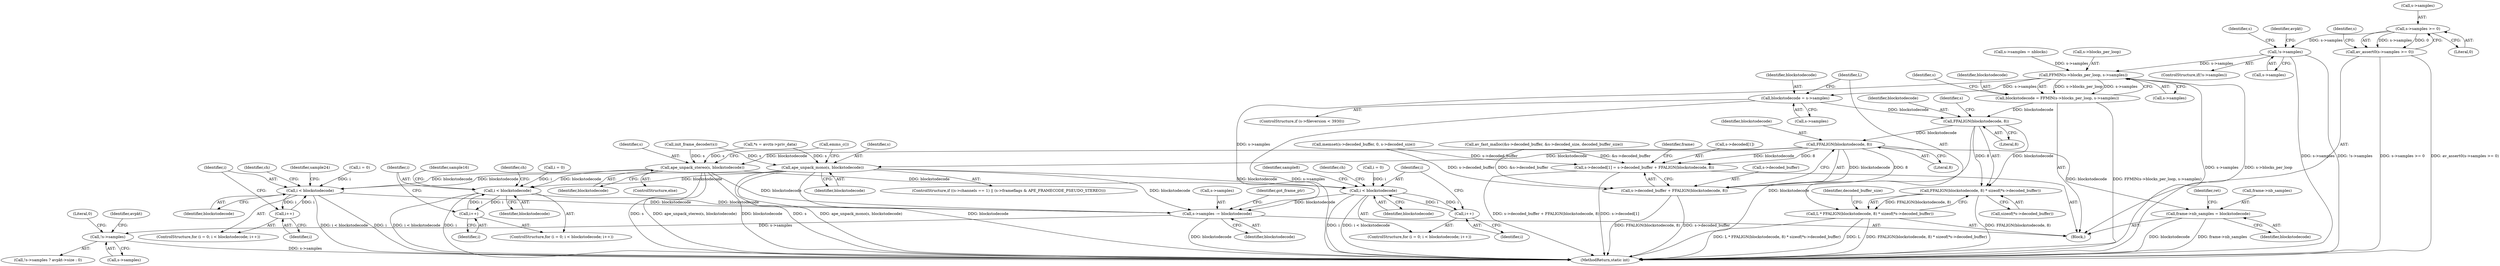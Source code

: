 digraph "0_FFmpeg_ba4beaf6149f7241c8bd85fe853318c2f6837ad0@pointer" {
"1000136" [label="(Call,s->samples >= 0)"];
"1000135" [label="(Call,av_assert0(s->samples >= 0))"];
"1000142" [label="(Call,!s->samples)"];
"1000422" [label="(Call,FFMIN(s->blocks_per_loop, s->samples))"];
"1000420" [label="(Call,blockstodecode = FFMIN(s->blocks_per_loop, s->samples))"];
"1000443" [label="(Call,FFALIGN(blockstodecode, 8))"];
"1000442" [label="(Call,FFALIGN(blockstodecode, 8) * sizeof(*s->decoded_buffer))"];
"1000440" [label="(Call,L * FFALIGN(blockstodecode, 8) * sizeof(*s->decoded_buffer))"];
"1000500" [label="(Call,FFALIGN(blockstodecode, 8))"];
"1000490" [label="(Call,s->decoded[1] = s->decoded_buffer + FFALIGN(blockstodecode, 8))"];
"1000496" [label="(Call,s->decoded_buffer + FFALIGN(blockstodecode, 8))"];
"1000503" [label="(Call,frame->nb_samples = blockstodecode)"];
"1000536" [label="(Call,ape_unpack_mono(s, blockstodecode))"];
"1000591" [label="(Call,i < blockstodecode)"];
"1000594" [label="(Call,i++)"];
"1000700" [label="(Call,s->samples -= blockstodecode)"];
"1000711" [label="(Call,!s->samples)"];
"1000638" [label="(Call,i < blockstodecode)"];
"1000641" [label="(Call,i++)"];
"1000681" [label="(Call,i < blockstodecode)"];
"1000684" [label="(Call,i++)"];
"1000540" [label="(Call,ape_unpack_stereo(s, blockstodecode))"];
"1000435" [label="(Call,blockstodecode = s->samples)"];
"1000503" [label="(Call,frame->nb_samples = blockstodecode)"];
"1000710" [label="(Call,!s->samples ? avpkt->size : 0)"];
"1000707" [label="(Identifier,got_frame_ptr)"];
"1000143" [label="(Call,s->samples)"];
"1000538" [label="(Identifier,blockstodecode)"];
"1000420" [label="(Call,blockstodecode = FFMIN(s->blocks_per_loop, s->samples))"];
"1000712" [label="(Call,s->samples)"];
"1000524" [label="(ControlStructure,if ((s->channels == 1) || (s->frameflags & APE_FRAMECODE_PSEUDO_STEREO)))"];
"1000711" [label="(Call,!s->samples)"];
"1000432" [label="(Identifier,s)"];
"1000541" [label="(Identifier,s)"];
"1000445" [label="(Literal,8)"];
"1000135" [label="(Call,av_assert0(s->samples >= 0))"];
"1000537" [label="(Identifier,s)"];
"1000640" [label="(Identifier,blockstodecode)"];
"1000642" [label="(Identifier,i)"];
"1000646" [label="(Identifier,sample16)"];
"1000689" [label="(Identifier,sample24)"];
"1000685" [label="(Identifier,i)"];
"1000591" [label="(Call,i < blockstodecode)"];
"1000588" [label="(Call,i = 0)"];
"1000449" [label="(Identifier,s)"];
"1000599" [label="(Identifier,sample8)"];
"1000140" [label="(Literal,0)"];
"1000587" [label="(ControlStructure,for (i = 0; i < blockstodecode; i++))"];
"1000638" [label="(Call,i < blockstodecode)"];
"1000507" [label="(Identifier,blockstodecode)"];
"1000473" [label="(Call,memset(s->decoded_buffer, 0, s->decoded_size))"];
"1000593" [label="(Identifier,blockstodecode)"];
"1000536" [label="(Call,ape_unpack_mono(s, blockstodecode))"];
"1000719" [label="(MethodReturn,static int)"];
"1000444" [label="(Identifier,blockstodecode)"];
"1000453" [label="(Identifier,decoded_buffer_size)"];
"1000511" [label="(Identifier,ret)"];
"1000441" [label="(Identifier,L)"];
"1000678" [label="(Call,i = 0)"];
"1000623" [label="(Identifier,ch)"];
"1000634" [label="(ControlStructure,for (i = 0; i < blockstodecode; i++))"];
"1000421" [label="(Identifier,blockstodecode)"];
"1000144" [label="(Identifier,s)"];
"1000435" [label="(Call,blockstodecode = s->samples)"];
"1000455" [label="(Call,av_fast_malloc(&s->decoded_buffer, &s->decoded_size, decoded_buffer_size))"];
"1000401" [label="(Call,s->samples = nblocks)"];
"1000505" [label="(Identifier,frame)"];
"1000543" [label="(Call,emms_c())"];
"1000137" [label="(Call,s->samples)"];
"1000684" [label="(Call,i++)"];
"1000422" [label="(Call,FFMIN(s->blocks_per_loop, s->samples))"];
"1000442" [label="(Call,FFALIGN(blockstodecode, 8) * sizeof(*s->decoded_buffer))"];
"1000446" [label="(Call,sizeof(*s->decoded_buffer))"];
"1000409" [label="(Identifier,s)"];
"1000595" [label="(Identifier,i)"];
"1000716" [label="(Identifier,avpkt)"];
"1000594" [label="(Call,i++)"];
"1000700" [label="(Call,s->samples -= blockstodecode)"];
"1000426" [label="(Call,s->samples)"];
"1000682" [label="(Identifier,i)"];
"1000429" [label="(ControlStructure,if (s->fileversion < 3930))"];
"1000502" [label="(Literal,8)"];
"1000540" [label="(Call,ape_unpack_stereo(s, blockstodecode))"];
"1000497" [label="(Call,s->decoded_buffer)"];
"1000718" [label="(Literal,0)"];
"1000141" [label="(ControlStructure,if(!s->samples))"];
"1000440" [label="(Call,L * FFALIGN(blockstodecode, 8) * sizeof(*s->decoded_buffer))"];
"1000110" [label="(Block,)"];
"1000501" [label="(Identifier,blockstodecode)"];
"1000542" [label="(Identifier,blockstodecode)"];
"1000391" [label="(Call,init_frame_decoder(s))"];
"1000641" [label="(Call,i++)"];
"1000423" [label="(Call,s->blocks_per_loop)"];
"1000437" [label="(Call,s->samples)"];
"1000539" [label="(ControlStructure,else)"];
"1000443" [label="(Call,FFALIGN(blockstodecode, 8))"];
"1000136" [label="(Call,s->samples >= 0)"];
"1000491" [label="(Call,s->decoded[1])"];
"1000677" [label="(ControlStructure,for (i = 0; i < blockstodecode; i++))"];
"1000592" [label="(Identifier,i)"];
"1000142" [label="(Call,!s->samples)"];
"1000153" [label="(Identifier,avpkt)"];
"1000681" [label="(Call,i < blockstodecode)"];
"1000500" [label="(Call,FFALIGN(blockstodecode, 8))"];
"1000704" [label="(Identifier,blockstodecode)"];
"1000639" [label="(Identifier,i)"];
"1000490" [label="(Call,s->decoded[1] = s->decoded_buffer + FFALIGN(blockstodecode, 8))"];
"1000683" [label="(Identifier,blockstodecode)"];
"1000666" [label="(Identifier,ch)"];
"1000701" [label="(Call,s->samples)"];
"1000504" [label="(Call,frame->nb_samples)"];
"1000122" [label="(Call,*s = avctx->priv_data)"];
"1000576" [label="(Identifier,ch)"];
"1000635" [label="(Call,i = 0)"];
"1000496" [label="(Call,s->decoded_buffer + FFALIGN(blockstodecode, 8))"];
"1000436" [label="(Identifier,blockstodecode)"];
"1000136" -> "1000135"  [label="AST: "];
"1000136" -> "1000140"  [label="CFG: "];
"1000137" -> "1000136"  [label="AST: "];
"1000140" -> "1000136"  [label="AST: "];
"1000135" -> "1000136"  [label="CFG: "];
"1000136" -> "1000135"  [label="DDG: s->samples"];
"1000136" -> "1000135"  [label="DDG: 0"];
"1000136" -> "1000142"  [label="DDG: s->samples"];
"1000135" -> "1000110"  [label="AST: "];
"1000144" -> "1000135"  [label="CFG: "];
"1000135" -> "1000719"  [label="DDG: av_assert0(s->samples >= 0)"];
"1000135" -> "1000719"  [label="DDG: s->samples >= 0"];
"1000142" -> "1000141"  [label="AST: "];
"1000142" -> "1000143"  [label="CFG: "];
"1000143" -> "1000142"  [label="AST: "];
"1000153" -> "1000142"  [label="CFG: "];
"1000409" -> "1000142"  [label="CFG: "];
"1000142" -> "1000719"  [label="DDG: !s->samples"];
"1000142" -> "1000719"  [label="DDG: s->samples"];
"1000142" -> "1000422"  [label="DDG: s->samples"];
"1000422" -> "1000420"  [label="AST: "];
"1000422" -> "1000426"  [label="CFG: "];
"1000423" -> "1000422"  [label="AST: "];
"1000426" -> "1000422"  [label="AST: "];
"1000420" -> "1000422"  [label="CFG: "];
"1000422" -> "1000719"  [label="DDG: s->samples"];
"1000422" -> "1000719"  [label="DDG: s->blocks_per_loop"];
"1000422" -> "1000420"  [label="DDG: s->blocks_per_loop"];
"1000422" -> "1000420"  [label="DDG: s->samples"];
"1000401" -> "1000422"  [label="DDG: s->samples"];
"1000422" -> "1000435"  [label="DDG: s->samples"];
"1000422" -> "1000700"  [label="DDG: s->samples"];
"1000420" -> "1000110"  [label="AST: "];
"1000421" -> "1000420"  [label="AST: "];
"1000432" -> "1000420"  [label="CFG: "];
"1000420" -> "1000719"  [label="DDG: FFMIN(s->blocks_per_loop, s->samples)"];
"1000420" -> "1000443"  [label="DDG: blockstodecode"];
"1000443" -> "1000442"  [label="AST: "];
"1000443" -> "1000445"  [label="CFG: "];
"1000444" -> "1000443"  [label="AST: "];
"1000445" -> "1000443"  [label="AST: "];
"1000449" -> "1000443"  [label="CFG: "];
"1000443" -> "1000719"  [label="DDG: blockstodecode"];
"1000443" -> "1000442"  [label="DDG: blockstodecode"];
"1000443" -> "1000442"  [label="DDG: 8"];
"1000435" -> "1000443"  [label="DDG: blockstodecode"];
"1000443" -> "1000500"  [label="DDG: blockstodecode"];
"1000442" -> "1000440"  [label="AST: "];
"1000442" -> "1000446"  [label="CFG: "];
"1000446" -> "1000442"  [label="AST: "];
"1000440" -> "1000442"  [label="CFG: "];
"1000442" -> "1000719"  [label="DDG: FFALIGN(blockstodecode, 8)"];
"1000442" -> "1000440"  [label="DDG: FFALIGN(blockstodecode, 8)"];
"1000440" -> "1000110"  [label="AST: "];
"1000441" -> "1000440"  [label="AST: "];
"1000453" -> "1000440"  [label="CFG: "];
"1000440" -> "1000719"  [label="DDG: FFALIGN(blockstodecode, 8) * sizeof(*s->decoded_buffer)"];
"1000440" -> "1000719"  [label="DDG: L * FFALIGN(blockstodecode, 8) * sizeof(*s->decoded_buffer)"];
"1000440" -> "1000719"  [label="DDG: L"];
"1000500" -> "1000496"  [label="AST: "];
"1000500" -> "1000502"  [label="CFG: "];
"1000501" -> "1000500"  [label="AST: "];
"1000502" -> "1000500"  [label="AST: "];
"1000496" -> "1000500"  [label="CFG: "];
"1000500" -> "1000490"  [label="DDG: blockstodecode"];
"1000500" -> "1000490"  [label="DDG: 8"];
"1000500" -> "1000496"  [label="DDG: blockstodecode"];
"1000500" -> "1000496"  [label="DDG: 8"];
"1000500" -> "1000503"  [label="DDG: blockstodecode"];
"1000500" -> "1000536"  [label="DDG: blockstodecode"];
"1000500" -> "1000540"  [label="DDG: blockstodecode"];
"1000490" -> "1000110"  [label="AST: "];
"1000490" -> "1000496"  [label="CFG: "];
"1000491" -> "1000490"  [label="AST: "];
"1000496" -> "1000490"  [label="AST: "];
"1000505" -> "1000490"  [label="CFG: "];
"1000490" -> "1000719"  [label="DDG: s->decoded_buffer + FFALIGN(blockstodecode, 8)"];
"1000490" -> "1000719"  [label="DDG: s->decoded[1]"];
"1000455" -> "1000490"  [label="DDG: &s->decoded_buffer"];
"1000473" -> "1000490"  [label="DDG: s->decoded_buffer"];
"1000497" -> "1000496"  [label="AST: "];
"1000496" -> "1000719"  [label="DDG: s->decoded_buffer"];
"1000496" -> "1000719"  [label="DDG: FFALIGN(blockstodecode, 8)"];
"1000455" -> "1000496"  [label="DDG: &s->decoded_buffer"];
"1000473" -> "1000496"  [label="DDG: s->decoded_buffer"];
"1000503" -> "1000110"  [label="AST: "];
"1000503" -> "1000507"  [label="CFG: "];
"1000504" -> "1000503"  [label="AST: "];
"1000507" -> "1000503"  [label="AST: "];
"1000511" -> "1000503"  [label="CFG: "];
"1000503" -> "1000719"  [label="DDG: blockstodecode"];
"1000503" -> "1000719"  [label="DDG: frame->nb_samples"];
"1000536" -> "1000524"  [label="AST: "];
"1000536" -> "1000538"  [label="CFG: "];
"1000537" -> "1000536"  [label="AST: "];
"1000538" -> "1000536"  [label="AST: "];
"1000543" -> "1000536"  [label="CFG: "];
"1000536" -> "1000719"  [label="DDG: ape_unpack_mono(s, blockstodecode)"];
"1000536" -> "1000719"  [label="DDG: blockstodecode"];
"1000536" -> "1000719"  [label="DDG: s"];
"1000391" -> "1000536"  [label="DDG: s"];
"1000122" -> "1000536"  [label="DDG: s"];
"1000536" -> "1000591"  [label="DDG: blockstodecode"];
"1000536" -> "1000638"  [label="DDG: blockstodecode"];
"1000536" -> "1000681"  [label="DDG: blockstodecode"];
"1000536" -> "1000700"  [label="DDG: blockstodecode"];
"1000591" -> "1000587"  [label="AST: "];
"1000591" -> "1000593"  [label="CFG: "];
"1000592" -> "1000591"  [label="AST: "];
"1000593" -> "1000591"  [label="AST: "];
"1000599" -> "1000591"  [label="CFG: "];
"1000576" -> "1000591"  [label="CFG: "];
"1000591" -> "1000719"  [label="DDG: i"];
"1000591" -> "1000719"  [label="DDG: i < blockstodecode"];
"1000588" -> "1000591"  [label="DDG: i"];
"1000594" -> "1000591"  [label="DDG: i"];
"1000540" -> "1000591"  [label="DDG: blockstodecode"];
"1000591" -> "1000594"  [label="DDG: i"];
"1000591" -> "1000700"  [label="DDG: blockstodecode"];
"1000594" -> "1000587"  [label="AST: "];
"1000594" -> "1000595"  [label="CFG: "];
"1000595" -> "1000594"  [label="AST: "];
"1000592" -> "1000594"  [label="CFG: "];
"1000700" -> "1000110"  [label="AST: "];
"1000700" -> "1000704"  [label="CFG: "];
"1000701" -> "1000700"  [label="AST: "];
"1000704" -> "1000700"  [label="AST: "];
"1000707" -> "1000700"  [label="CFG: "];
"1000700" -> "1000719"  [label="DDG: blockstodecode"];
"1000638" -> "1000700"  [label="DDG: blockstodecode"];
"1000681" -> "1000700"  [label="DDG: blockstodecode"];
"1000540" -> "1000700"  [label="DDG: blockstodecode"];
"1000700" -> "1000711"  [label="DDG: s->samples"];
"1000711" -> "1000710"  [label="AST: "];
"1000711" -> "1000712"  [label="CFG: "];
"1000712" -> "1000711"  [label="AST: "];
"1000716" -> "1000711"  [label="CFG: "];
"1000718" -> "1000711"  [label="CFG: "];
"1000711" -> "1000719"  [label="DDG: s->samples"];
"1000638" -> "1000634"  [label="AST: "];
"1000638" -> "1000640"  [label="CFG: "];
"1000639" -> "1000638"  [label="AST: "];
"1000640" -> "1000638"  [label="AST: "];
"1000646" -> "1000638"  [label="CFG: "];
"1000623" -> "1000638"  [label="CFG: "];
"1000638" -> "1000719"  [label="DDG: i < blockstodecode"];
"1000638" -> "1000719"  [label="DDG: i"];
"1000635" -> "1000638"  [label="DDG: i"];
"1000641" -> "1000638"  [label="DDG: i"];
"1000540" -> "1000638"  [label="DDG: blockstodecode"];
"1000638" -> "1000641"  [label="DDG: i"];
"1000641" -> "1000634"  [label="AST: "];
"1000641" -> "1000642"  [label="CFG: "];
"1000642" -> "1000641"  [label="AST: "];
"1000639" -> "1000641"  [label="CFG: "];
"1000681" -> "1000677"  [label="AST: "];
"1000681" -> "1000683"  [label="CFG: "];
"1000682" -> "1000681"  [label="AST: "];
"1000683" -> "1000681"  [label="AST: "];
"1000689" -> "1000681"  [label="CFG: "];
"1000666" -> "1000681"  [label="CFG: "];
"1000681" -> "1000719"  [label="DDG: i < blockstodecode"];
"1000681" -> "1000719"  [label="DDG: i"];
"1000684" -> "1000681"  [label="DDG: i"];
"1000678" -> "1000681"  [label="DDG: i"];
"1000540" -> "1000681"  [label="DDG: blockstodecode"];
"1000681" -> "1000684"  [label="DDG: i"];
"1000684" -> "1000677"  [label="AST: "];
"1000684" -> "1000685"  [label="CFG: "];
"1000685" -> "1000684"  [label="AST: "];
"1000682" -> "1000684"  [label="CFG: "];
"1000540" -> "1000539"  [label="AST: "];
"1000540" -> "1000542"  [label="CFG: "];
"1000541" -> "1000540"  [label="AST: "];
"1000542" -> "1000540"  [label="AST: "];
"1000543" -> "1000540"  [label="CFG: "];
"1000540" -> "1000719"  [label="DDG: ape_unpack_stereo(s, blockstodecode)"];
"1000540" -> "1000719"  [label="DDG: blockstodecode"];
"1000540" -> "1000719"  [label="DDG: s"];
"1000391" -> "1000540"  [label="DDG: s"];
"1000122" -> "1000540"  [label="DDG: s"];
"1000435" -> "1000429"  [label="AST: "];
"1000435" -> "1000437"  [label="CFG: "];
"1000436" -> "1000435"  [label="AST: "];
"1000437" -> "1000435"  [label="AST: "];
"1000441" -> "1000435"  [label="CFG: "];
"1000435" -> "1000719"  [label="DDG: s->samples"];
}
